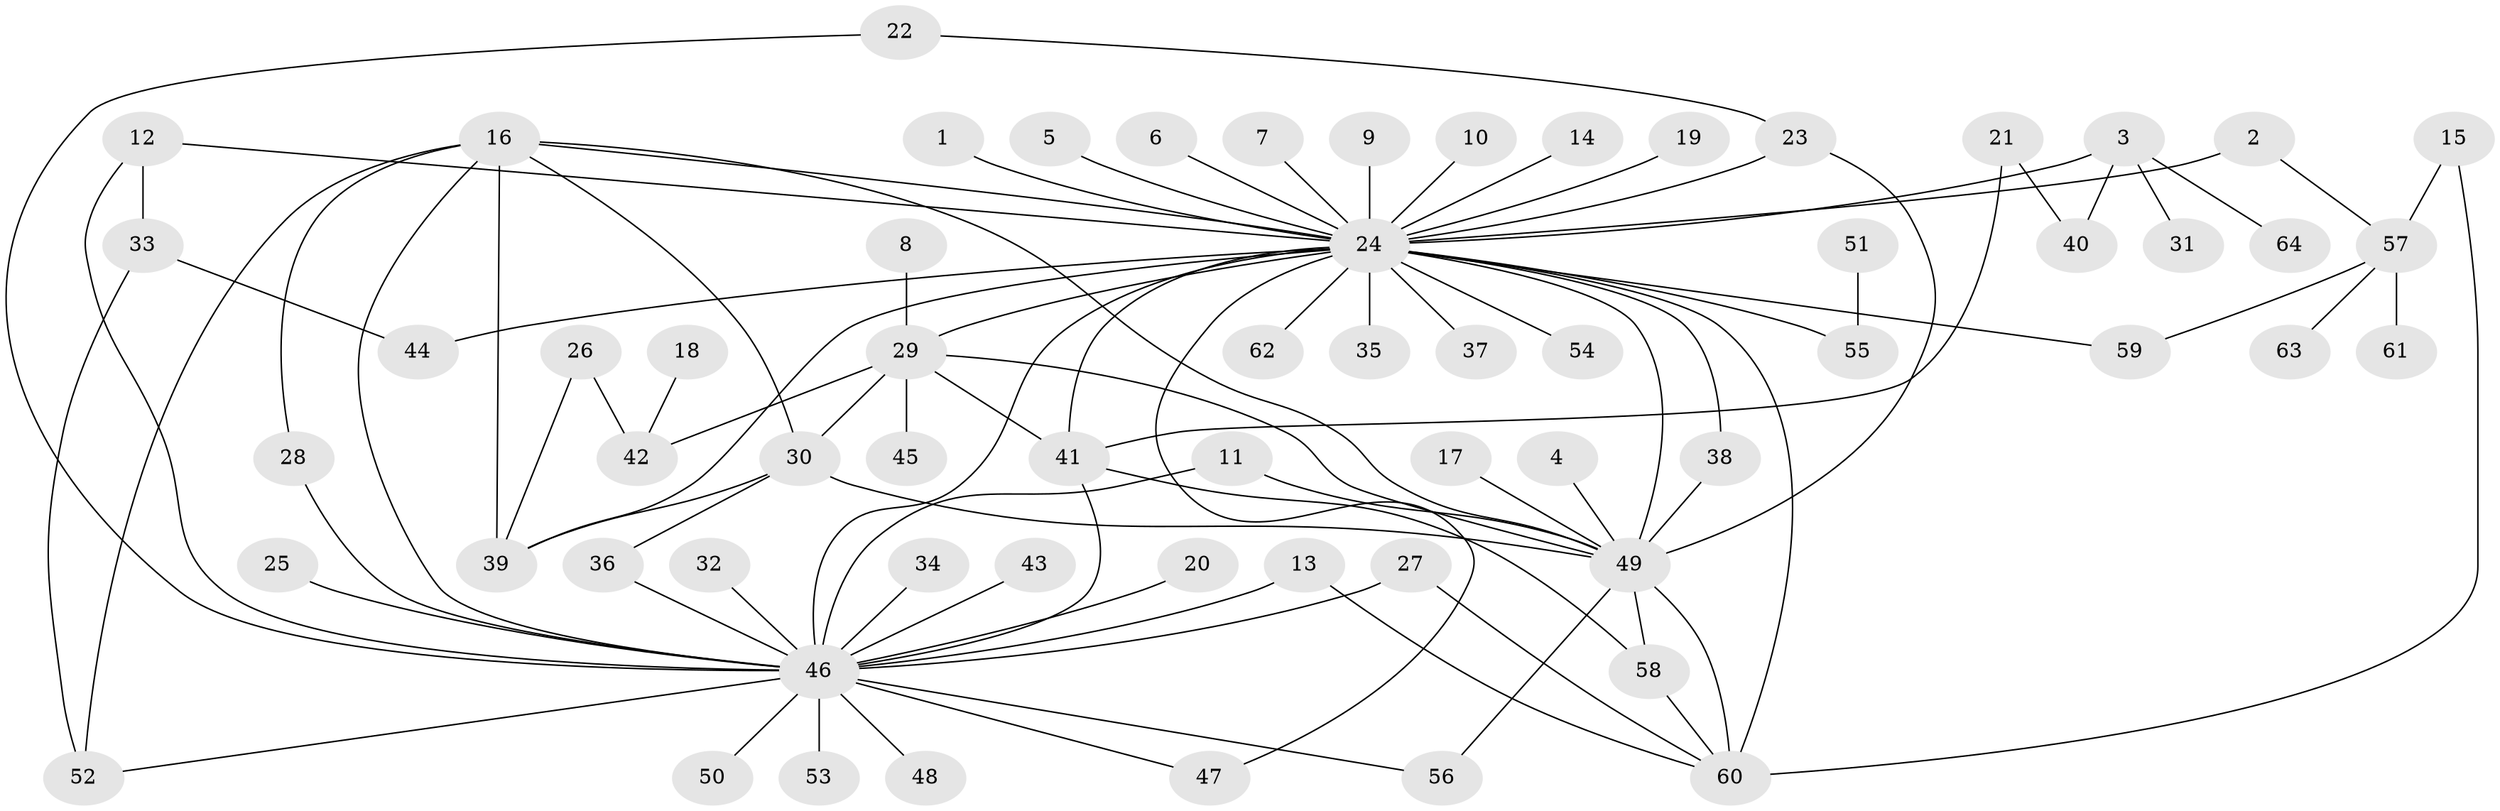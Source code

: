// original degree distribution, {9: 0.01904761904761905, 38: 0.009523809523809525, 1: 0.5142857142857142, 16: 0.009523809523809525, 4: 0.06666666666666667, 25: 0.009523809523809525, 2: 0.21904761904761905, 5: 0.01904761904761905, 7: 0.01904761904761905, 3: 0.10476190476190476, 6: 0.009523809523809525}
// Generated by graph-tools (version 1.1) at 2025/36/03/04/25 23:36:49]
// undirected, 64 vertices, 93 edges
graph export_dot {
  node [color=gray90,style=filled];
  1;
  2;
  3;
  4;
  5;
  6;
  7;
  8;
  9;
  10;
  11;
  12;
  13;
  14;
  15;
  16;
  17;
  18;
  19;
  20;
  21;
  22;
  23;
  24;
  25;
  26;
  27;
  28;
  29;
  30;
  31;
  32;
  33;
  34;
  35;
  36;
  37;
  38;
  39;
  40;
  41;
  42;
  43;
  44;
  45;
  46;
  47;
  48;
  49;
  50;
  51;
  52;
  53;
  54;
  55;
  56;
  57;
  58;
  59;
  60;
  61;
  62;
  63;
  64;
  1 -- 24 [weight=1.0];
  2 -- 24 [weight=1.0];
  2 -- 57 [weight=1.0];
  3 -- 24 [weight=1.0];
  3 -- 31 [weight=1.0];
  3 -- 40 [weight=1.0];
  3 -- 64 [weight=1.0];
  4 -- 49 [weight=1.0];
  5 -- 24 [weight=1.0];
  6 -- 24 [weight=1.0];
  7 -- 24 [weight=1.0];
  8 -- 29 [weight=1.0];
  9 -- 24 [weight=1.0];
  10 -- 24 [weight=1.0];
  11 -- 46 [weight=1.0];
  11 -- 49 [weight=1.0];
  12 -- 24 [weight=1.0];
  12 -- 33 [weight=1.0];
  12 -- 46 [weight=1.0];
  13 -- 46 [weight=1.0];
  13 -- 60 [weight=1.0];
  14 -- 24 [weight=1.0];
  15 -- 57 [weight=1.0];
  15 -- 60 [weight=1.0];
  16 -- 24 [weight=1.0];
  16 -- 28 [weight=1.0];
  16 -- 30 [weight=1.0];
  16 -- 39 [weight=1.0];
  16 -- 46 [weight=1.0];
  16 -- 49 [weight=1.0];
  16 -- 52 [weight=1.0];
  17 -- 49 [weight=1.0];
  18 -- 42 [weight=1.0];
  19 -- 24 [weight=1.0];
  20 -- 46 [weight=1.0];
  21 -- 40 [weight=1.0];
  21 -- 41 [weight=1.0];
  22 -- 23 [weight=1.0];
  22 -- 46 [weight=1.0];
  23 -- 24 [weight=1.0];
  23 -- 49 [weight=1.0];
  24 -- 29 [weight=1.0];
  24 -- 35 [weight=1.0];
  24 -- 37 [weight=1.0];
  24 -- 38 [weight=1.0];
  24 -- 39 [weight=2.0];
  24 -- 41 [weight=1.0];
  24 -- 44 [weight=1.0];
  24 -- 46 [weight=1.0];
  24 -- 47 [weight=1.0];
  24 -- 49 [weight=1.0];
  24 -- 54 [weight=1.0];
  24 -- 55 [weight=1.0];
  24 -- 59 [weight=1.0];
  24 -- 60 [weight=2.0];
  24 -- 62 [weight=1.0];
  25 -- 46 [weight=1.0];
  26 -- 39 [weight=1.0];
  26 -- 42 [weight=1.0];
  27 -- 46 [weight=1.0];
  27 -- 60 [weight=1.0];
  28 -- 46 [weight=1.0];
  29 -- 30 [weight=1.0];
  29 -- 41 [weight=1.0];
  29 -- 42 [weight=1.0];
  29 -- 45 [weight=1.0];
  29 -- 49 [weight=1.0];
  30 -- 36 [weight=1.0];
  30 -- 39 [weight=1.0];
  30 -- 49 [weight=1.0];
  32 -- 46 [weight=1.0];
  33 -- 44 [weight=1.0];
  33 -- 52 [weight=1.0];
  34 -- 46 [weight=1.0];
  36 -- 46 [weight=1.0];
  38 -- 49 [weight=1.0];
  41 -- 46 [weight=1.0];
  41 -- 58 [weight=1.0];
  43 -- 46 [weight=1.0];
  46 -- 47 [weight=1.0];
  46 -- 48 [weight=1.0];
  46 -- 50 [weight=1.0];
  46 -- 52 [weight=1.0];
  46 -- 53 [weight=1.0];
  46 -- 56 [weight=1.0];
  49 -- 56 [weight=1.0];
  49 -- 58 [weight=1.0];
  49 -- 60 [weight=2.0];
  51 -- 55 [weight=1.0];
  57 -- 59 [weight=1.0];
  57 -- 61 [weight=1.0];
  57 -- 63 [weight=1.0];
  58 -- 60 [weight=1.0];
}
